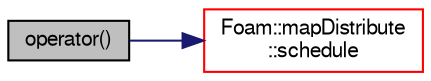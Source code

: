 digraph "operator()"
{
  bgcolor="transparent";
  edge [fontname="FreeSans",fontsize="10",labelfontname="FreeSans",labelfontsize="10"];
  node [fontname="FreeSans",fontsize="10",shape=record];
  rankdir="LR";
  Node64 [label="operator()",height=0.2,width=0.4,color="black", fillcolor="grey75", style="filled", fontcolor="black"];
  Node64 -> Node65 [color="midnightblue",fontsize="10",style="solid",fontname="FreeSans"];
  Node65 [label="Foam::mapDistribute\l::schedule",height=0.2,width=0.4,color="red",URL="$a27362.html#a254cd11d9ff94cd14064be383685247e",tooltip="Return a schedule. Demand driven. See above. "];
}
